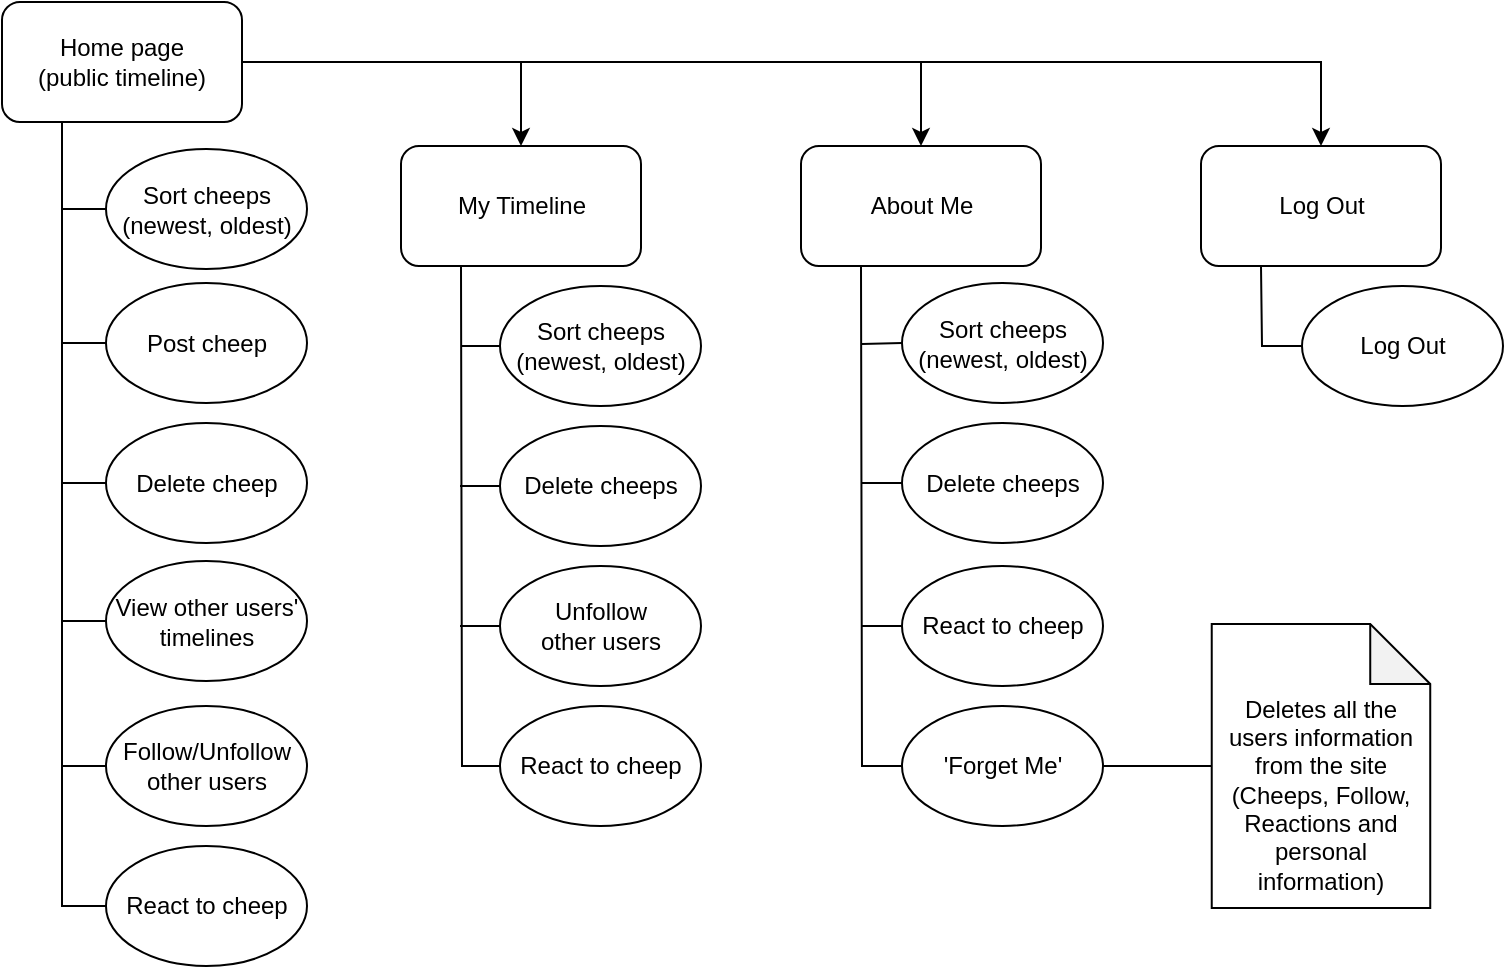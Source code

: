 <mxfile version="22.1.11" type="device">
  <diagram name="Side-1" id="u3l_21_th3xPr0uGo96I">
    <mxGraphModel dx="1434" dy="738" grid="0" gridSize="10" guides="1" tooltips="1" connect="1" arrows="1" fold="1" page="1" pageScale="1" pageWidth="827" pageHeight="1169" background="#ffffff" math="0" shadow="0">
      <root>
        <mxCell id="0" />
        <mxCell id="1" parent="0" />
        <mxCell id="LwIb5G4clstaogvx7fHu-1" value="" style="edgeStyle=orthogonalEdgeStyle;rounded=0;orthogonalLoop=1;jettySize=auto;html=1;entryX=0.5;entryY=0;entryDx=0;entryDy=0;" edge="1" parent="1" source="LwIb5G4clstaogvx7fHu-4" target="LwIb5G4clstaogvx7fHu-5">
          <mxGeometry relative="1" as="geometry">
            <mxPoint x="260.5" y="175" as="targetPoint" />
          </mxGeometry>
        </mxCell>
        <mxCell id="LwIb5G4clstaogvx7fHu-2" value="" style="edgeStyle=orthogonalEdgeStyle;rounded=0;orthogonalLoop=1;jettySize=auto;html=1;entryX=0.5;entryY=0;entryDx=0;entryDy=0;" edge="1" parent="1" source="LwIb5G4clstaogvx7fHu-4" target="LwIb5G4clstaogvx7fHu-7">
          <mxGeometry relative="1" as="geometry">
            <mxPoint x="638.5" y="175" as="targetPoint" />
          </mxGeometry>
        </mxCell>
        <mxCell id="LwIb5G4clstaogvx7fHu-3" value="" style="edgeStyle=orthogonalEdgeStyle;rounded=0;orthogonalLoop=1;jettySize=auto;html=1;entryX=0.5;entryY=0;entryDx=0;entryDy=0;" edge="1" parent="1" source="LwIb5G4clstaogvx7fHu-4" target="LwIb5G4clstaogvx7fHu-6">
          <mxGeometry relative="1" as="geometry">
            <mxPoint x="449.5" y="173" as="targetPoint" />
          </mxGeometry>
        </mxCell>
        <mxCell id="LwIb5G4clstaogvx7fHu-4" value="Home page&lt;br&gt;(public timeline)" style="rounded=1;whiteSpace=wrap;html=1;" vertex="1" parent="1">
          <mxGeometry x="40" y="88" width="120" height="60" as="geometry" />
        </mxCell>
        <mxCell id="LwIb5G4clstaogvx7fHu-5" value="My Timeline" style="rounded=1;whiteSpace=wrap;html=1;" vertex="1" parent="1">
          <mxGeometry x="239.5" y="160" width="120" height="60" as="geometry" />
        </mxCell>
        <mxCell id="LwIb5G4clstaogvx7fHu-6" value="About Me" style="rounded=1;whiteSpace=wrap;html=1;" vertex="1" parent="1">
          <mxGeometry x="439.5" y="160" width="120" height="60" as="geometry" />
        </mxCell>
        <mxCell id="LwIb5G4clstaogvx7fHu-7" value="Log Out" style="rounded=1;whiteSpace=wrap;html=1;" vertex="1" parent="1">
          <mxGeometry x="639.5" y="160" width="120" height="60" as="geometry" />
        </mxCell>
        <mxCell id="LwIb5G4clstaogvx7fHu-8" value="" style="endArrow=none;html=1;rounded=0;exitX=0.25;exitY=1;exitDx=0;exitDy=0;entryX=0;entryY=0.5;entryDx=0;entryDy=0;" edge="1" parent="1" source="LwIb5G4clstaogvx7fHu-4" target="LwIb5G4clstaogvx7fHu-16">
          <mxGeometry width="50" height="50" relative="1" as="geometry">
            <mxPoint x="295" y="257" as="sourcePoint" />
            <mxPoint x="70.5" y="470" as="targetPoint" />
            <Array as="points">
              <mxPoint x="70" y="540" />
            </Array>
          </mxGeometry>
        </mxCell>
        <mxCell id="LwIb5G4clstaogvx7fHu-9" value="Sort cheeps&lt;br&gt;(newest, oldest)" style="ellipse;whiteSpace=wrap;html=1;" vertex="1" parent="1">
          <mxGeometry x="92" y="161.5" width="100.5" height="60" as="geometry" />
        </mxCell>
        <mxCell id="LwIb5G4clstaogvx7fHu-10" value="Post cheep" style="ellipse;whiteSpace=wrap;html=1;" vertex="1" parent="1">
          <mxGeometry x="92" y="228.5" width="100.5" height="60" as="geometry" />
        </mxCell>
        <mxCell id="LwIb5G4clstaogvx7fHu-11" value="Delete cheep" style="ellipse;whiteSpace=wrap;html=1;" vertex="1" parent="1">
          <mxGeometry x="92" y="298.5" width="100.5" height="60" as="geometry" />
        </mxCell>
        <mxCell id="LwIb5G4clstaogvx7fHu-12" value="" style="endArrow=none;html=1;rounded=0;exitX=0;exitY=0.5;exitDx=0;exitDy=0;" edge="1" parent="1" source="LwIb5G4clstaogvx7fHu-9">
          <mxGeometry width="50" height="50" relative="1" as="geometry">
            <mxPoint x="329.5" y="259.5" as="sourcePoint" />
            <mxPoint x="69.5" y="191.5" as="targetPoint" />
          </mxGeometry>
        </mxCell>
        <mxCell id="LwIb5G4clstaogvx7fHu-13" value="Delete cheeps" style="ellipse;whiteSpace=wrap;html=1;" vertex="1" parent="1">
          <mxGeometry x="289" y="300" width="100.5" height="60" as="geometry" />
        </mxCell>
        <mxCell id="LwIb5G4clstaogvx7fHu-14" value="&lt;br&gt;&lt;br&gt;Deletes all the users information from the site&lt;br&gt;(Cheeps, Follow, Reactions and personal information)" style="shape=note;whiteSpace=wrap;html=1;backgroundOutline=1;darkOpacity=0.05;" vertex="1" parent="1">
          <mxGeometry x="644.87" y="399" width="109.25" height="142" as="geometry" />
        </mxCell>
        <mxCell id="LwIb5G4clstaogvx7fHu-15" value="View other users&#39; timelines" style="ellipse;whiteSpace=wrap;html=1;" vertex="1" parent="1">
          <mxGeometry x="92" y="367.5" width="100.5" height="60" as="geometry" />
        </mxCell>
        <mxCell id="LwIb5G4clstaogvx7fHu-16" value="React to cheep" style="ellipse;whiteSpace=wrap;html=1;" vertex="1" parent="1">
          <mxGeometry x="92" y="510" width="100.5" height="60" as="geometry" />
        </mxCell>
        <mxCell id="LwIb5G4clstaogvx7fHu-17" value="Unfollow &lt;br&gt;other users" style="ellipse;whiteSpace=wrap;html=1;" vertex="1" parent="1">
          <mxGeometry x="289" y="370" width="100.5" height="60" as="geometry" />
        </mxCell>
        <mxCell id="LwIb5G4clstaogvx7fHu-18" value="" style="endArrow=none;html=1;rounded=0;exitX=0;exitY=0.5;exitDx=0;exitDy=0;" edge="1" parent="1" source="LwIb5G4clstaogvx7fHu-10">
          <mxGeometry width="50" height="50" relative="1" as="geometry">
            <mxPoint x="349.5" y="328.5" as="sourcePoint" />
            <mxPoint x="69.5" y="258.5" as="targetPoint" />
          </mxGeometry>
        </mxCell>
        <mxCell id="LwIb5G4clstaogvx7fHu-19" value="" style="endArrow=none;html=1;rounded=0;exitX=0;exitY=0.5;exitDx=0;exitDy=0;" edge="1" parent="1" source="LwIb5G4clstaogvx7fHu-11">
          <mxGeometry width="50" height="50" relative="1" as="geometry">
            <mxPoint x="349.5" y="328.5" as="sourcePoint" />
            <mxPoint x="70" y="328.5" as="targetPoint" />
          </mxGeometry>
        </mxCell>
        <mxCell id="LwIb5G4clstaogvx7fHu-20" value="" style="endArrow=none;html=1;rounded=0;exitX=0;exitY=0.5;exitDx=0;exitDy=0;" edge="1" parent="1" source="LwIb5G4clstaogvx7fHu-15">
          <mxGeometry width="50" height="50" relative="1" as="geometry">
            <mxPoint x="349.5" y="328.5" as="sourcePoint" />
            <mxPoint x="70" y="397.5" as="targetPoint" />
          </mxGeometry>
        </mxCell>
        <mxCell id="LwIb5G4clstaogvx7fHu-21" value="" style="endArrow=none;html=1;rounded=0;exitX=0.25;exitY=1;exitDx=0;exitDy=0;entryX=0;entryY=0.5;entryDx=0;entryDy=0;" edge="1" parent="1" source="LwIb5G4clstaogvx7fHu-5" target="LwIb5G4clstaogvx7fHu-24">
          <mxGeometry width="50" height="50" relative="1" as="geometry">
            <mxPoint x="349.5" y="340" as="sourcePoint" />
            <mxPoint x="270" y="470" as="targetPoint" />
            <Array as="points">
              <mxPoint x="270" y="470" />
            </Array>
          </mxGeometry>
        </mxCell>
        <mxCell id="LwIb5G4clstaogvx7fHu-22" value="" style="endArrow=none;html=1;rounded=0;exitX=0;exitY=0.5;exitDx=0;exitDy=0;" edge="1" parent="1" source="LwIb5G4clstaogvx7fHu-13">
          <mxGeometry width="50" height="50" relative="1" as="geometry">
            <mxPoint x="349" y="370" as="sourcePoint" />
            <mxPoint x="269" y="330" as="targetPoint" />
          </mxGeometry>
        </mxCell>
        <mxCell id="LwIb5G4clstaogvx7fHu-23" value="" style="endArrow=none;html=1;rounded=0;exitX=0;exitY=0.5;exitDx=0;exitDy=0;" edge="1" parent="1" source="LwIb5G4clstaogvx7fHu-17">
          <mxGeometry width="50" height="50" relative="1" as="geometry">
            <mxPoint x="349" y="370" as="sourcePoint" />
            <mxPoint x="269" y="400" as="targetPoint" />
          </mxGeometry>
        </mxCell>
        <mxCell id="LwIb5G4clstaogvx7fHu-24" value="React to cheep" style="ellipse;whiteSpace=wrap;html=1;" vertex="1" parent="1">
          <mxGeometry x="289" y="440" width="100.5" height="60" as="geometry" />
        </mxCell>
        <mxCell id="LwIb5G4clstaogvx7fHu-25" value="Delete cheeps" style="ellipse;whiteSpace=wrap;html=1;" vertex="1" parent="1">
          <mxGeometry x="490" y="298.5" width="100.5" height="60" as="geometry" />
        </mxCell>
        <mxCell id="LwIb5G4clstaogvx7fHu-26" value="" style="endArrow=none;html=1;rounded=0;entryX=0.25;entryY=1;entryDx=0;entryDy=0;exitX=0;exitY=0.5;exitDx=0;exitDy=0;" edge="1" parent="1" source="LwIb5G4clstaogvx7fHu-28" target="LwIb5G4clstaogvx7fHu-6">
          <mxGeometry width="50" height="50" relative="1" as="geometry">
            <mxPoint x="470" y="400" as="sourcePoint" />
            <mxPoint x="470" y="320" as="targetPoint" />
            <Array as="points">
              <mxPoint x="470" y="470" />
            </Array>
          </mxGeometry>
        </mxCell>
        <mxCell id="LwIb5G4clstaogvx7fHu-27" value="React to cheep" style="ellipse;whiteSpace=wrap;html=1;" vertex="1" parent="1">
          <mxGeometry x="490" y="370" width="100.5" height="60" as="geometry" />
        </mxCell>
        <mxCell id="LwIb5G4clstaogvx7fHu-28" value="&#39;Forget Me&#39;" style="ellipse;whiteSpace=wrap;html=1;" vertex="1" parent="1">
          <mxGeometry x="490" y="440" width="100.5" height="60" as="geometry" />
        </mxCell>
        <mxCell id="LwIb5G4clstaogvx7fHu-29" value="" style="endArrow=none;html=1;rounded=0;exitX=0;exitY=0.5;exitDx=0;exitDy=0;" edge="1" parent="1" source="LwIb5G4clstaogvx7fHu-27">
          <mxGeometry width="50" height="50" relative="1" as="geometry">
            <mxPoint x="420" y="440" as="sourcePoint" />
            <mxPoint x="470" y="400" as="targetPoint" />
          </mxGeometry>
        </mxCell>
        <mxCell id="LwIb5G4clstaogvx7fHu-30" value="" style="endArrow=none;html=1;rounded=0;exitX=0;exitY=0.5;exitDx=0;exitDy=0;" edge="1" parent="1" source="LwIb5G4clstaogvx7fHu-25">
          <mxGeometry width="50" height="50" relative="1" as="geometry">
            <mxPoint x="420" y="438.5" as="sourcePoint" />
            <mxPoint x="470" y="328.5" as="targetPoint" />
          </mxGeometry>
        </mxCell>
        <mxCell id="LwIb5G4clstaogvx7fHu-31" value="" style="endArrow=none;html=1;rounded=0;exitX=0;exitY=0.5;exitDx=0;exitDy=0;exitPerimeter=0;entryX=1;entryY=0.5;entryDx=0;entryDy=0;" edge="1" parent="1" source="LwIb5G4clstaogvx7fHu-14" target="LwIb5G4clstaogvx7fHu-28">
          <mxGeometry width="50" height="50" relative="1" as="geometry">
            <mxPoint x="420" y="390" as="sourcePoint" />
            <mxPoint x="470" y="340" as="targetPoint" />
          </mxGeometry>
        </mxCell>
        <mxCell id="LwIb5G4clstaogvx7fHu-32" value="Log Out" style="ellipse;whiteSpace=wrap;html=1;" vertex="1" parent="1">
          <mxGeometry x="690" y="230" width="100.5" height="60" as="geometry" />
        </mxCell>
        <mxCell id="LwIb5G4clstaogvx7fHu-33" value="" style="endArrow=none;html=1;rounded=0;exitX=0.25;exitY=1;exitDx=0;exitDy=0;entryX=0;entryY=0.5;entryDx=0;entryDy=0;" edge="1" parent="1" source="LwIb5G4clstaogvx7fHu-7" target="LwIb5G4clstaogvx7fHu-32">
          <mxGeometry width="50" height="50" relative="1" as="geometry">
            <mxPoint x="420" y="340" as="sourcePoint" />
            <mxPoint x="470" y="290" as="targetPoint" />
            <Array as="points">
              <mxPoint x="670" y="260" />
            </Array>
          </mxGeometry>
        </mxCell>
        <mxCell id="LwIb5G4clstaogvx7fHu-34" value="Sort cheeps&lt;br&gt;(newest, oldest)" style="ellipse;whiteSpace=wrap;html=1;" vertex="1" parent="1">
          <mxGeometry x="289" y="230" width="100.5" height="60" as="geometry" />
        </mxCell>
        <mxCell id="LwIb5G4clstaogvx7fHu-35" value="" style="endArrow=none;html=1;rounded=0;exitX=0;exitY=0.5;exitDx=0;exitDy=0;" edge="1" parent="1" source="LwIb5G4clstaogvx7fHu-34">
          <mxGeometry width="50" height="50" relative="1" as="geometry">
            <mxPoint x="400" y="370" as="sourcePoint" />
            <mxPoint x="270" y="260" as="targetPoint" />
          </mxGeometry>
        </mxCell>
        <mxCell id="LwIb5G4clstaogvx7fHu-36" value="Sort cheeps&lt;br&gt;(newest, oldest)" style="ellipse;whiteSpace=wrap;html=1;" vertex="1" parent="1">
          <mxGeometry x="490" y="228.5" width="100.5" height="60" as="geometry" />
        </mxCell>
        <mxCell id="LwIb5G4clstaogvx7fHu-37" value="" style="endArrow=none;html=1;rounded=0;exitX=0;exitY=0.5;exitDx=0;exitDy=0;" edge="1" parent="1" source="LwIb5G4clstaogvx7fHu-36">
          <mxGeometry width="50" height="50" relative="1" as="geometry">
            <mxPoint x="400" y="370" as="sourcePoint" />
            <mxPoint x="470" y="259" as="targetPoint" />
          </mxGeometry>
        </mxCell>
        <mxCell id="LwIb5G4clstaogvx7fHu-38" value="Follow/Unfollow other users" style="ellipse;whiteSpace=wrap;html=1;" vertex="1" parent="1">
          <mxGeometry x="92" y="440" width="100.5" height="60" as="geometry" />
        </mxCell>
        <mxCell id="LwIb5G4clstaogvx7fHu-39" value="" style="endArrow=none;html=1;rounded=0;exitX=0;exitY=0.5;exitDx=0;exitDy=0;" edge="1" parent="1" source="LwIb5G4clstaogvx7fHu-38">
          <mxGeometry width="50" height="50" relative="1" as="geometry">
            <mxPoint x="400" y="370" as="sourcePoint" />
            <mxPoint x="70" y="470" as="targetPoint" />
          </mxGeometry>
        </mxCell>
      </root>
    </mxGraphModel>
  </diagram>
</mxfile>
